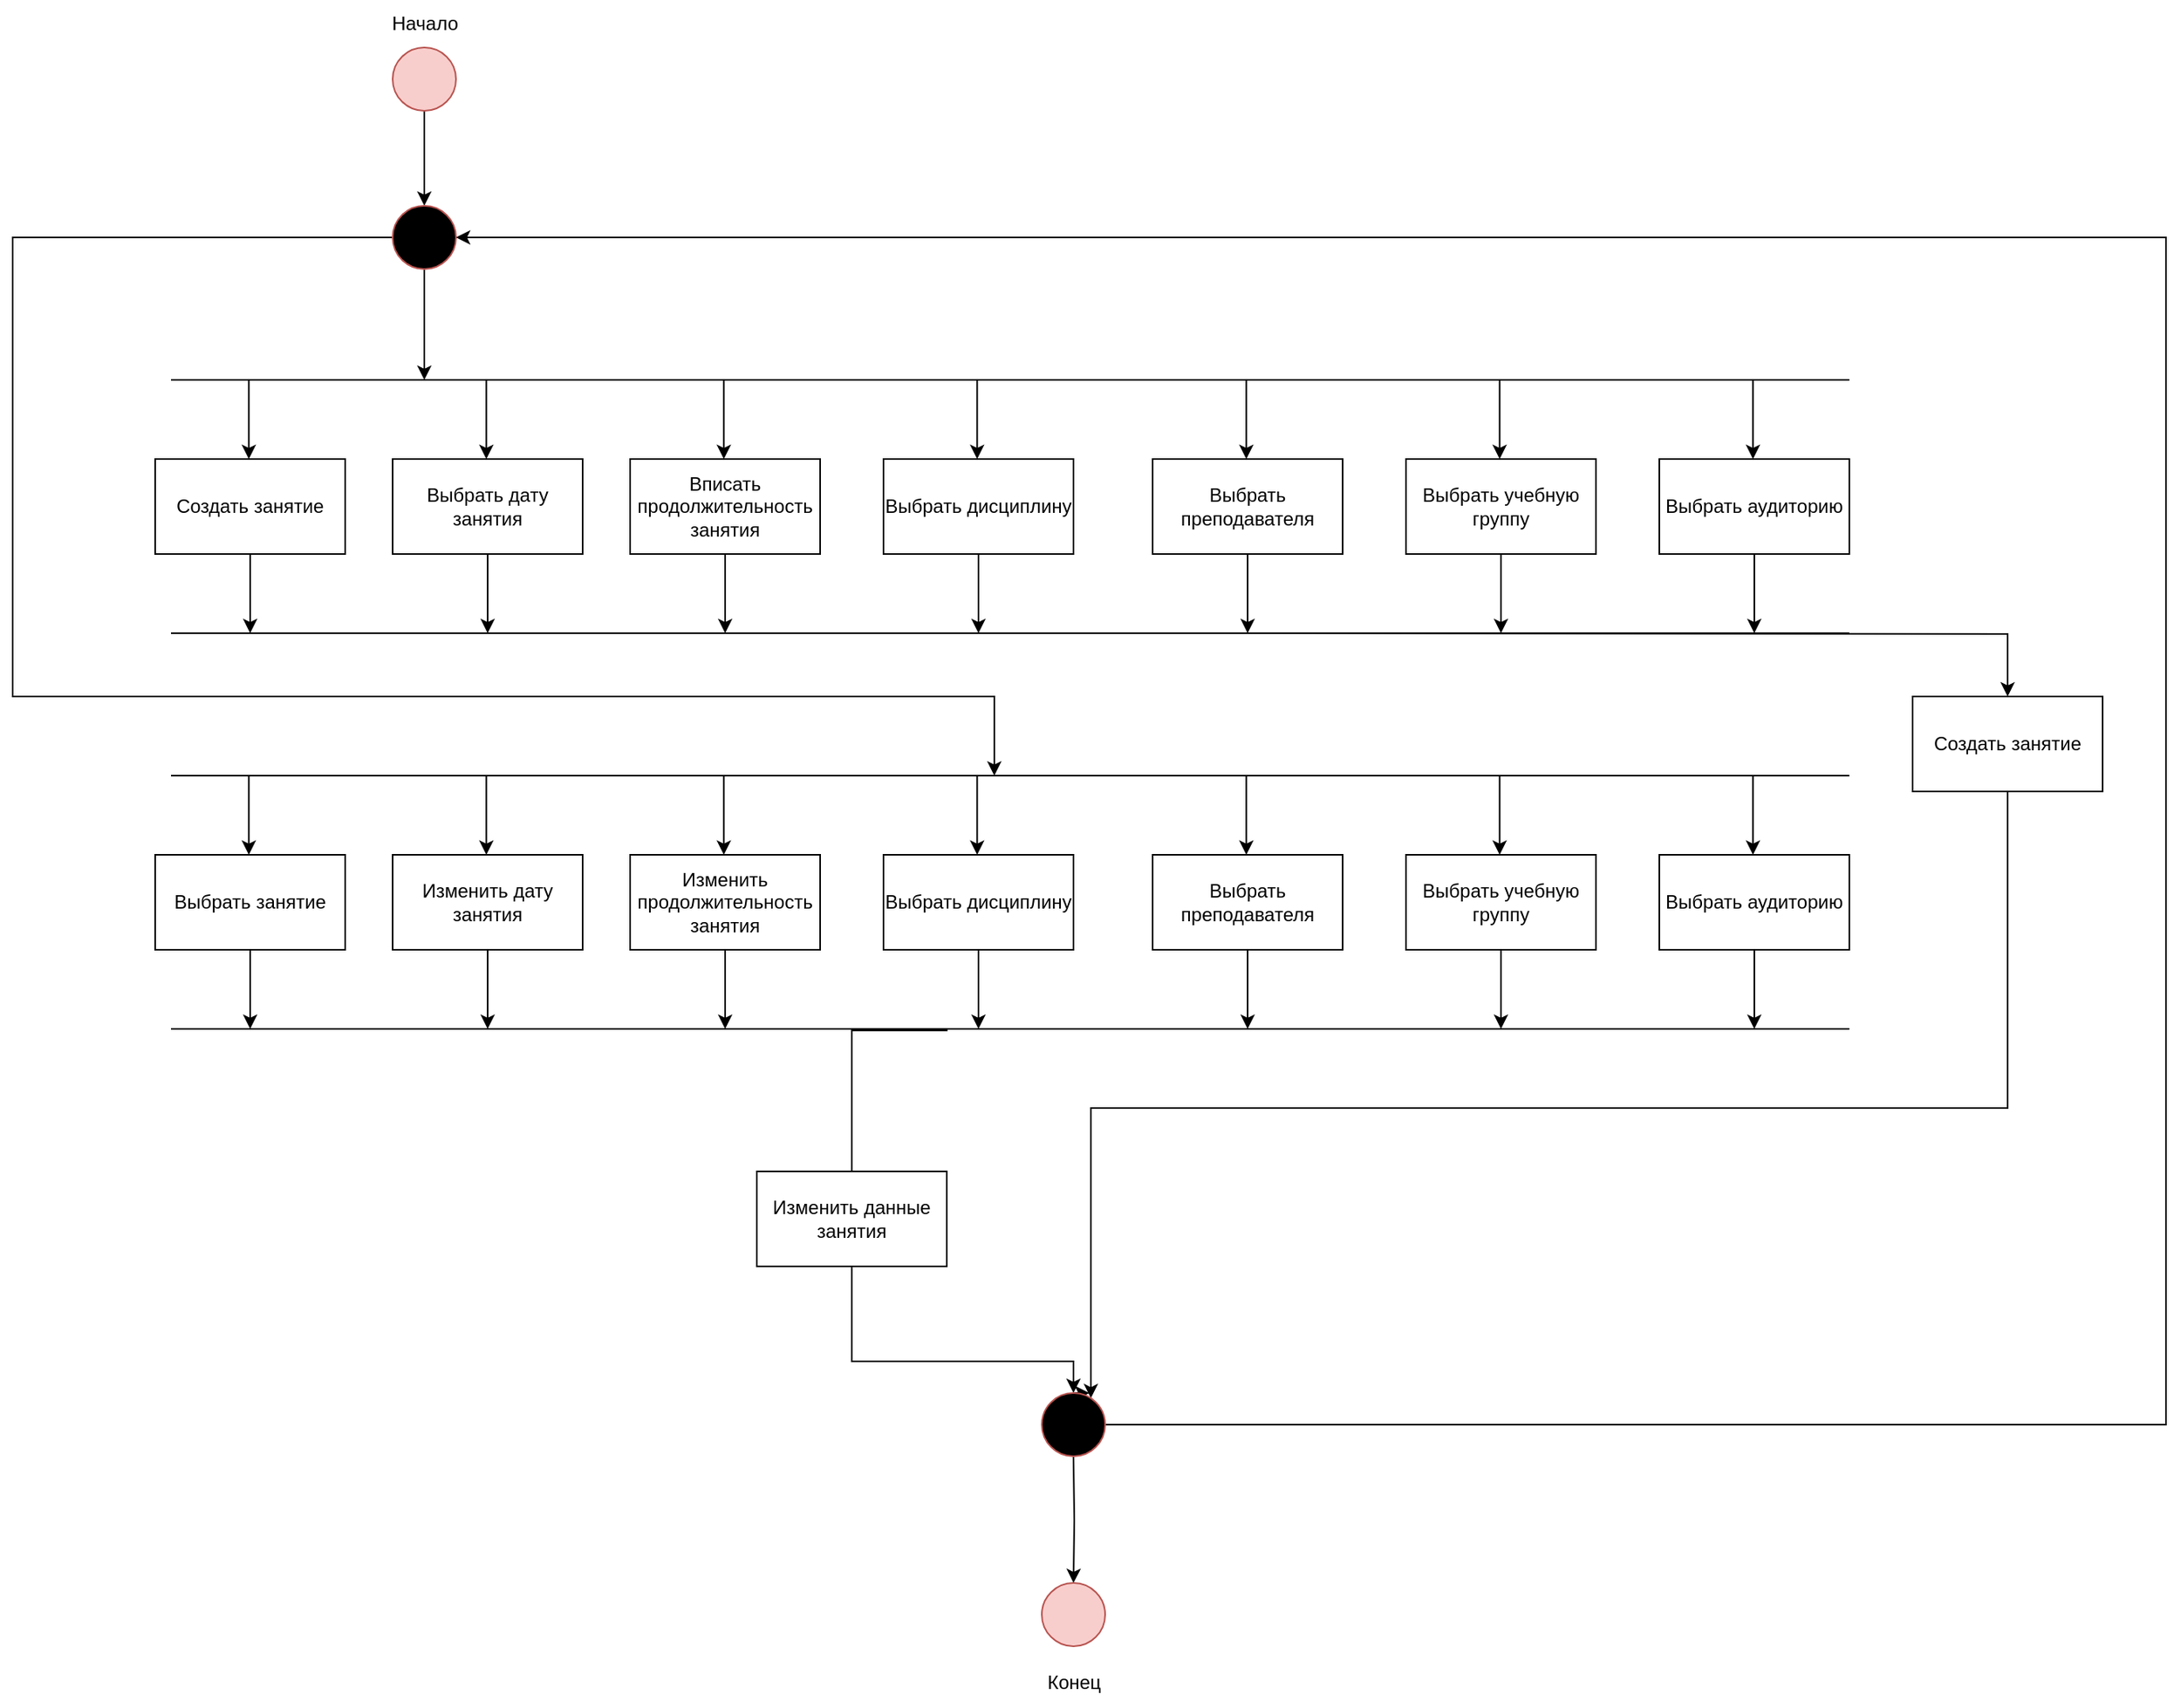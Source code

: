 <mxfile version="22.1.21" type="github" pages="3">
  <diagram name="Page-1" id="APp0cG6JQYRo6mk2IMLD">
    <mxGraphModel dx="682" dy="2228" grid="1" gridSize="10" guides="1" tooltips="1" connect="1" arrows="1" fold="1" page="1" pageScale="1" pageWidth="850" pageHeight="1100" math="0" shadow="0">
      <root>
        <mxCell id="0" />
        <mxCell id="1" parent="0" />
        <mxCell id="e_kRhuvgqJsIiY15jq1Q-4" value="" style="edgeStyle=orthogonalEdgeStyle;rounded=0;orthogonalLoop=1;jettySize=auto;html=1;" edge="1" parent="1" source="TOwJbUXCqbWIL33Sn3oK-2" target="e_kRhuvgqJsIiY15jq1Q-3">
          <mxGeometry relative="1" as="geometry" />
        </mxCell>
        <mxCell id="TOwJbUXCqbWIL33Sn3oK-2" value="" style="ellipse;whiteSpace=wrap;html=1;aspect=fixed;fillColor=#f8cecc;strokeColor=#b85450;" parent="1" vertex="1">
          <mxGeometry x="1300" y="20" width="40" height="40" as="geometry" />
        </mxCell>
        <mxCell id="TOwJbUXCqbWIL33Sn3oK-3" value="Начало" style="text;html=1;align=center;verticalAlign=middle;resizable=0;points=[];autosize=1;strokeColor=none;fillColor=none;" parent="1" vertex="1">
          <mxGeometry x="1285" y="-10" width="70" height="30" as="geometry" />
        </mxCell>
        <mxCell id="TOwJbUXCqbWIL33Sn3oK-32" value="" style="edgeStyle=orthogonalEdgeStyle;rounded=0;orthogonalLoop=1;jettySize=auto;html=1;" parent="1" target="TOwJbUXCqbWIL33Sn3oK-31" edge="1">
          <mxGeometry relative="1" as="geometry">
            <mxPoint x="1730.0" y="910" as="sourcePoint" />
          </mxGeometry>
        </mxCell>
        <mxCell id="TOwJbUXCqbWIL33Sn3oK-31" value="" style="ellipse;whiteSpace=wrap;html=1;aspect=fixed;fillColor=#f8cecc;strokeColor=#b85450;" parent="1" vertex="1">
          <mxGeometry x="1710" y="990" width="40" height="40" as="geometry" />
        </mxCell>
        <mxCell id="TOwJbUXCqbWIL33Sn3oK-35" value="Конец" style="text;html=1;align=center;verticalAlign=middle;resizable=0;points=[];autosize=1;strokeColor=none;fillColor=none;" parent="1" vertex="1">
          <mxGeometry x="1700" y="1038" width="60" height="30" as="geometry" />
        </mxCell>
        <mxCell id="e_kRhuvgqJsIiY15jq1Q-7" style="edgeStyle=orthogonalEdgeStyle;rounded=0;orthogonalLoop=1;jettySize=auto;html=1;" edge="1" parent="1" source="e_kRhuvgqJsIiY15jq1Q-3">
          <mxGeometry relative="1" as="geometry">
            <mxPoint x="1320" y="230" as="targetPoint" />
          </mxGeometry>
        </mxCell>
        <mxCell id="e_kRhuvgqJsIiY15jq1Q-59" style="edgeStyle=orthogonalEdgeStyle;rounded=0;orthogonalLoop=1;jettySize=auto;html=1;" edge="1" parent="1" source="e_kRhuvgqJsIiY15jq1Q-3">
          <mxGeometry relative="1" as="geometry">
            <mxPoint x="1680" y="480" as="targetPoint" />
            <Array as="points">
              <mxPoint x="1060" y="140" />
              <mxPoint x="1060" y="430" />
              <mxPoint x="1680" y="430" />
            </Array>
          </mxGeometry>
        </mxCell>
        <mxCell id="e_kRhuvgqJsIiY15jq1Q-3" value="" style="ellipse;whiteSpace=wrap;html=1;fillColor=#000000;strokeColor=#b85450;" vertex="1" parent="1">
          <mxGeometry x="1300" y="120" width="40" height="40" as="geometry" />
        </mxCell>
        <mxCell id="e_kRhuvgqJsIiY15jq1Q-5" value="" style="endArrow=none;html=1;rounded=0;" edge="1" parent="1">
          <mxGeometry width="50" height="50" relative="1" as="geometry">
            <mxPoint x="1160" y="230" as="sourcePoint" />
            <mxPoint x="2220" y="230" as="targetPoint" />
          </mxGeometry>
        </mxCell>
        <mxCell id="e_kRhuvgqJsIiY15jq1Q-9" value="Создать занятие" style="rounded=0;whiteSpace=wrap;html=1;" vertex="1" parent="1">
          <mxGeometry x="1150" y="280" width="120" height="60" as="geometry" />
        </mxCell>
        <mxCell id="e_kRhuvgqJsIiY15jq1Q-12" value="" style="endArrow=classic;html=1;rounded=0;exitX=0.5;exitY=1;exitDx=0;exitDy=0;" edge="1" parent="1" source="e_kRhuvgqJsIiY15jq1Q-9">
          <mxGeometry width="50" height="50" relative="1" as="geometry">
            <mxPoint x="1370" y="430" as="sourcePoint" />
            <mxPoint x="1210" y="390" as="targetPoint" />
          </mxGeometry>
        </mxCell>
        <mxCell id="e_kRhuvgqJsIiY15jq1Q-13" value="" style="endArrow=classic;html=1;rounded=0;exitX=0.5;exitY=1;exitDx=0;exitDy=0;" edge="1" parent="1">
          <mxGeometry width="50" height="50" relative="1" as="geometry">
            <mxPoint x="1209.17" y="230" as="sourcePoint" />
            <mxPoint x="1209.17" y="280" as="targetPoint" />
          </mxGeometry>
        </mxCell>
        <mxCell id="e_kRhuvgqJsIiY15jq1Q-14" value="Выбрать дату занятия" style="rounded=0;whiteSpace=wrap;html=1;" vertex="1" parent="1">
          <mxGeometry x="1300" y="280" width="120" height="60" as="geometry" />
        </mxCell>
        <mxCell id="e_kRhuvgqJsIiY15jq1Q-15" value="" style="endArrow=classic;html=1;rounded=0;exitX=0.5;exitY=1;exitDx=0;exitDy=0;" edge="1" parent="1" source="e_kRhuvgqJsIiY15jq1Q-14">
          <mxGeometry width="50" height="50" relative="1" as="geometry">
            <mxPoint x="1520" y="430" as="sourcePoint" />
            <mxPoint x="1360" y="390" as="targetPoint" />
          </mxGeometry>
        </mxCell>
        <mxCell id="e_kRhuvgqJsIiY15jq1Q-16" value="" style="endArrow=classic;html=1;rounded=0;exitX=0.5;exitY=1;exitDx=0;exitDy=0;" edge="1" parent="1">
          <mxGeometry width="50" height="50" relative="1" as="geometry">
            <mxPoint x="1359.17" y="230" as="sourcePoint" />
            <mxPoint x="1359.17" y="280" as="targetPoint" />
          </mxGeometry>
        </mxCell>
        <mxCell id="e_kRhuvgqJsIiY15jq1Q-17" value="Вписать продолжительность занятия" style="rounded=0;whiteSpace=wrap;html=1;" vertex="1" parent="1">
          <mxGeometry x="1450" y="280" width="120" height="60" as="geometry" />
        </mxCell>
        <mxCell id="e_kRhuvgqJsIiY15jq1Q-18" value="" style="endArrow=classic;html=1;rounded=0;exitX=0.5;exitY=1;exitDx=0;exitDy=0;" edge="1" parent="1" source="e_kRhuvgqJsIiY15jq1Q-17">
          <mxGeometry width="50" height="50" relative="1" as="geometry">
            <mxPoint x="1670" y="430" as="sourcePoint" />
            <mxPoint x="1510" y="390" as="targetPoint" />
          </mxGeometry>
        </mxCell>
        <mxCell id="e_kRhuvgqJsIiY15jq1Q-19" value="" style="endArrow=classic;html=1;rounded=0;exitX=0.5;exitY=1;exitDx=0;exitDy=0;" edge="1" parent="1">
          <mxGeometry width="50" height="50" relative="1" as="geometry">
            <mxPoint x="1509.17" y="230" as="sourcePoint" />
            <mxPoint x="1509.17" y="280" as="targetPoint" />
          </mxGeometry>
        </mxCell>
        <mxCell id="e_kRhuvgqJsIiY15jq1Q-20" value="Выбрать дисциплину" style="rounded=0;whiteSpace=wrap;html=1;" vertex="1" parent="1">
          <mxGeometry x="1610" y="280" width="120" height="60" as="geometry" />
        </mxCell>
        <mxCell id="e_kRhuvgqJsIiY15jq1Q-21" value="" style="endArrow=classic;html=1;rounded=0;exitX=0.5;exitY=1;exitDx=0;exitDy=0;" edge="1" parent="1" source="e_kRhuvgqJsIiY15jq1Q-20">
          <mxGeometry width="50" height="50" relative="1" as="geometry">
            <mxPoint x="1830" y="430" as="sourcePoint" />
            <mxPoint x="1670" y="390" as="targetPoint" />
          </mxGeometry>
        </mxCell>
        <mxCell id="e_kRhuvgqJsIiY15jq1Q-22" value="" style="endArrow=classic;html=1;rounded=0;exitX=0.5;exitY=1;exitDx=0;exitDy=0;" edge="1" parent="1">
          <mxGeometry width="50" height="50" relative="1" as="geometry">
            <mxPoint x="1669.17" y="230" as="sourcePoint" />
            <mxPoint x="1669.17" y="280" as="targetPoint" />
          </mxGeometry>
        </mxCell>
        <mxCell id="e_kRhuvgqJsIiY15jq1Q-26" value="Выбрать преподавателя" style="rounded=0;whiteSpace=wrap;html=1;" vertex="1" parent="1">
          <mxGeometry x="1780" y="280" width="120" height="60" as="geometry" />
        </mxCell>
        <mxCell id="e_kRhuvgqJsIiY15jq1Q-27" value="" style="endArrow=classic;html=1;rounded=0;exitX=0.5;exitY=1;exitDx=0;exitDy=0;" edge="1" parent="1" source="e_kRhuvgqJsIiY15jq1Q-26">
          <mxGeometry width="50" height="50" relative="1" as="geometry">
            <mxPoint x="2000" y="430" as="sourcePoint" />
            <mxPoint x="1840" y="390" as="targetPoint" />
          </mxGeometry>
        </mxCell>
        <mxCell id="e_kRhuvgqJsIiY15jq1Q-28" value="" style="endArrow=classic;html=1;rounded=0;exitX=0.5;exitY=1;exitDx=0;exitDy=0;" edge="1" parent="1">
          <mxGeometry width="50" height="50" relative="1" as="geometry">
            <mxPoint x="1839.17" y="230" as="sourcePoint" />
            <mxPoint x="1839.17" y="280" as="targetPoint" />
          </mxGeometry>
        </mxCell>
        <mxCell id="e_kRhuvgqJsIiY15jq1Q-29" value="Выбрать учебную группу" style="rounded=0;whiteSpace=wrap;html=1;" vertex="1" parent="1">
          <mxGeometry x="1940" y="280" width="120" height="60" as="geometry" />
        </mxCell>
        <mxCell id="e_kRhuvgqJsIiY15jq1Q-30" value="" style="endArrow=classic;html=1;rounded=0;exitX=0.5;exitY=1;exitDx=0;exitDy=0;" edge="1" parent="1" source="e_kRhuvgqJsIiY15jq1Q-29">
          <mxGeometry width="50" height="50" relative="1" as="geometry">
            <mxPoint x="2160" y="430" as="sourcePoint" />
            <mxPoint x="2000" y="390" as="targetPoint" />
          </mxGeometry>
        </mxCell>
        <mxCell id="e_kRhuvgqJsIiY15jq1Q-31" value="" style="endArrow=classic;html=1;rounded=0;exitX=0.5;exitY=1;exitDx=0;exitDy=0;" edge="1" parent="1">
          <mxGeometry width="50" height="50" relative="1" as="geometry">
            <mxPoint x="1999.17" y="230" as="sourcePoint" />
            <mxPoint x="1999.17" y="280" as="targetPoint" />
          </mxGeometry>
        </mxCell>
        <mxCell id="e_kRhuvgqJsIiY15jq1Q-32" value="Выбрать аудиторию" style="rounded=0;whiteSpace=wrap;html=1;" vertex="1" parent="1">
          <mxGeometry x="2100" y="280" width="120" height="60" as="geometry" />
        </mxCell>
        <mxCell id="e_kRhuvgqJsIiY15jq1Q-33" value="" style="endArrow=classic;html=1;rounded=0;exitX=0.5;exitY=1;exitDx=0;exitDy=0;" edge="1" parent="1" source="e_kRhuvgqJsIiY15jq1Q-32">
          <mxGeometry width="50" height="50" relative="1" as="geometry">
            <mxPoint x="2320" y="430" as="sourcePoint" />
            <mxPoint x="2160" y="390" as="targetPoint" />
          </mxGeometry>
        </mxCell>
        <mxCell id="e_kRhuvgqJsIiY15jq1Q-34" value="" style="endArrow=classic;html=1;rounded=0;exitX=0.5;exitY=1;exitDx=0;exitDy=0;" edge="1" parent="1">
          <mxGeometry width="50" height="50" relative="1" as="geometry">
            <mxPoint x="2159.17" y="230" as="sourcePoint" />
            <mxPoint x="2159.17" y="280" as="targetPoint" />
          </mxGeometry>
        </mxCell>
        <mxCell id="e_kRhuvgqJsIiY15jq1Q-35" value="" style="endArrow=none;html=1;rounded=0;" edge="1" parent="1">
          <mxGeometry width="50" height="50" relative="1" as="geometry">
            <mxPoint x="1160" y="390" as="sourcePoint" />
            <mxPoint x="2220" y="390" as="targetPoint" />
          </mxGeometry>
        </mxCell>
        <mxCell id="e_kRhuvgqJsIiY15jq1Q-36" value="" style="endArrow=none;html=1;rounded=0;" edge="1" parent="1">
          <mxGeometry width="50" height="50" relative="1" as="geometry">
            <mxPoint x="1160" y="480" as="sourcePoint" />
            <mxPoint x="2220" y="480" as="targetPoint" />
          </mxGeometry>
        </mxCell>
        <mxCell id="e_kRhuvgqJsIiY15jq1Q-37" value="Выбрать занятие" style="rounded=0;whiteSpace=wrap;html=1;" vertex="1" parent="1">
          <mxGeometry x="1150" y="530" width="120" height="60" as="geometry" />
        </mxCell>
        <mxCell id="e_kRhuvgqJsIiY15jq1Q-38" value="" style="endArrow=classic;html=1;rounded=0;exitX=0.5;exitY=1;exitDx=0;exitDy=0;" edge="1" parent="1" source="e_kRhuvgqJsIiY15jq1Q-37">
          <mxGeometry width="50" height="50" relative="1" as="geometry">
            <mxPoint x="1370" y="680" as="sourcePoint" />
            <mxPoint x="1210" y="640" as="targetPoint" />
          </mxGeometry>
        </mxCell>
        <mxCell id="e_kRhuvgqJsIiY15jq1Q-39" value="" style="endArrow=classic;html=1;rounded=0;exitX=0.5;exitY=1;exitDx=0;exitDy=0;" edge="1" parent="1">
          <mxGeometry width="50" height="50" relative="1" as="geometry">
            <mxPoint x="1209.17" y="480" as="sourcePoint" />
            <mxPoint x="1209.17" y="530" as="targetPoint" />
          </mxGeometry>
        </mxCell>
        <mxCell id="e_kRhuvgqJsIiY15jq1Q-40" value="Изменить дату занятия" style="rounded=0;whiteSpace=wrap;html=1;" vertex="1" parent="1">
          <mxGeometry x="1300" y="530" width="120" height="60" as="geometry" />
        </mxCell>
        <mxCell id="e_kRhuvgqJsIiY15jq1Q-41" value="" style="endArrow=classic;html=1;rounded=0;exitX=0.5;exitY=1;exitDx=0;exitDy=0;" edge="1" parent="1" source="e_kRhuvgqJsIiY15jq1Q-40">
          <mxGeometry width="50" height="50" relative="1" as="geometry">
            <mxPoint x="1520" y="680" as="sourcePoint" />
            <mxPoint x="1360" y="640" as="targetPoint" />
          </mxGeometry>
        </mxCell>
        <mxCell id="e_kRhuvgqJsIiY15jq1Q-42" value="" style="endArrow=classic;html=1;rounded=0;exitX=0.5;exitY=1;exitDx=0;exitDy=0;" edge="1" parent="1">
          <mxGeometry width="50" height="50" relative="1" as="geometry">
            <mxPoint x="1359.17" y="480" as="sourcePoint" />
            <mxPoint x="1359.17" y="530" as="targetPoint" />
          </mxGeometry>
        </mxCell>
        <mxCell id="e_kRhuvgqJsIiY15jq1Q-43" value="Изменить продолжительность занятия" style="rounded=0;whiteSpace=wrap;html=1;" vertex="1" parent="1">
          <mxGeometry x="1450" y="530" width="120" height="60" as="geometry" />
        </mxCell>
        <mxCell id="e_kRhuvgqJsIiY15jq1Q-44" value="" style="endArrow=classic;html=1;rounded=0;exitX=0.5;exitY=1;exitDx=0;exitDy=0;" edge="1" parent="1" source="e_kRhuvgqJsIiY15jq1Q-43">
          <mxGeometry width="50" height="50" relative="1" as="geometry">
            <mxPoint x="1670" y="680" as="sourcePoint" />
            <mxPoint x="1510" y="640" as="targetPoint" />
          </mxGeometry>
        </mxCell>
        <mxCell id="e_kRhuvgqJsIiY15jq1Q-45" value="" style="endArrow=classic;html=1;rounded=0;exitX=0.5;exitY=1;exitDx=0;exitDy=0;" edge="1" parent="1">
          <mxGeometry width="50" height="50" relative="1" as="geometry">
            <mxPoint x="1509.17" y="480" as="sourcePoint" />
            <mxPoint x="1509.17" y="530" as="targetPoint" />
          </mxGeometry>
        </mxCell>
        <mxCell id="e_kRhuvgqJsIiY15jq1Q-46" value="Выбрать дисциплину" style="rounded=0;whiteSpace=wrap;html=1;" vertex="1" parent="1">
          <mxGeometry x="1610" y="530" width="120" height="60" as="geometry" />
        </mxCell>
        <mxCell id="e_kRhuvgqJsIiY15jq1Q-47" value="" style="endArrow=classic;html=1;rounded=0;exitX=0.5;exitY=1;exitDx=0;exitDy=0;" edge="1" parent="1" source="e_kRhuvgqJsIiY15jq1Q-46">
          <mxGeometry width="50" height="50" relative="1" as="geometry">
            <mxPoint x="1830" y="680" as="sourcePoint" />
            <mxPoint x="1670" y="640" as="targetPoint" />
          </mxGeometry>
        </mxCell>
        <mxCell id="e_kRhuvgqJsIiY15jq1Q-48" value="" style="endArrow=classic;html=1;rounded=0;exitX=0.5;exitY=1;exitDx=0;exitDy=0;" edge="1" parent="1">
          <mxGeometry width="50" height="50" relative="1" as="geometry">
            <mxPoint x="1669.17" y="480" as="sourcePoint" />
            <mxPoint x="1669.17" y="530" as="targetPoint" />
          </mxGeometry>
        </mxCell>
        <mxCell id="e_kRhuvgqJsIiY15jq1Q-49" value="Выбрать преподавателя" style="rounded=0;whiteSpace=wrap;html=1;" vertex="1" parent="1">
          <mxGeometry x="1780" y="530" width="120" height="60" as="geometry" />
        </mxCell>
        <mxCell id="e_kRhuvgqJsIiY15jq1Q-50" value="" style="endArrow=classic;html=1;rounded=0;exitX=0.5;exitY=1;exitDx=0;exitDy=0;" edge="1" parent="1" source="e_kRhuvgqJsIiY15jq1Q-49">
          <mxGeometry width="50" height="50" relative="1" as="geometry">
            <mxPoint x="2000" y="680" as="sourcePoint" />
            <mxPoint x="1840" y="640" as="targetPoint" />
          </mxGeometry>
        </mxCell>
        <mxCell id="e_kRhuvgqJsIiY15jq1Q-51" value="" style="endArrow=classic;html=1;rounded=0;exitX=0.5;exitY=1;exitDx=0;exitDy=0;" edge="1" parent="1">
          <mxGeometry width="50" height="50" relative="1" as="geometry">
            <mxPoint x="1839.17" y="480" as="sourcePoint" />
            <mxPoint x="1839.17" y="530" as="targetPoint" />
          </mxGeometry>
        </mxCell>
        <mxCell id="e_kRhuvgqJsIiY15jq1Q-52" value="Выбрать учебную группу" style="rounded=0;whiteSpace=wrap;html=1;" vertex="1" parent="1">
          <mxGeometry x="1940" y="530" width="120" height="60" as="geometry" />
        </mxCell>
        <mxCell id="e_kRhuvgqJsIiY15jq1Q-53" value="" style="endArrow=classic;html=1;rounded=0;exitX=0.5;exitY=1;exitDx=0;exitDy=0;" edge="1" parent="1" source="e_kRhuvgqJsIiY15jq1Q-52">
          <mxGeometry width="50" height="50" relative="1" as="geometry">
            <mxPoint x="2160" y="680" as="sourcePoint" />
            <mxPoint x="2000" y="640" as="targetPoint" />
          </mxGeometry>
        </mxCell>
        <mxCell id="e_kRhuvgqJsIiY15jq1Q-54" value="" style="endArrow=classic;html=1;rounded=0;exitX=0.5;exitY=1;exitDx=0;exitDy=0;" edge="1" parent="1">
          <mxGeometry width="50" height="50" relative="1" as="geometry">
            <mxPoint x="1999.17" y="480" as="sourcePoint" />
            <mxPoint x="1999.17" y="530" as="targetPoint" />
          </mxGeometry>
        </mxCell>
        <mxCell id="e_kRhuvgqJsIiY15jq1Q-55" value="Выбрать аудиторию" style="rounded=0;whiteSpace=wrap;html=1;" vertex="1" parent="1">
          <mxGeometry x="2100" y="530" width="120" height="60" as="geometry" />
        </mxCell>
        <mxCell id="e_kRhuvgqJsIiY15jq1Q-56" value="" style="endArrow=classic;html=1;rounded=0;exitX=0.5;exitY=1;exitDx=0;exitDy=0;" edge="1" parent="1" source="e_kRhuvgqJsIiY15jq1Q-55">
          <mxGeometry width="50" height="50" relative="1" as="geometry">
            <mxPoint x="2320" y="680" as="sourcePoint" />
            <mxPoint x="2160" y="640" as="targetPoint" />
          </mxGeometry>
        </mxCell>
        <mxCell id="e_kRhuvgqJsIiY15jq1Q-57" value="" style="endArrow=classic;html=1;rounded=0;exitX=0.5;exitY=1;exitDx=0;exitDy=0;" edge="1" parent="1">
          <mxGeometry width="50" height="50" relative="1" as="geometry">
            <mxPoint x="2159.17" y="480" as="sourcePoint" />
            <mxPoint x="2159.17" y="530" as="targetPoint" />
          </mxGeometry>
        </mxCell>
        <mxCell id="e_kRhuvgqJsIiY15jq1Q-58" value="" style="endArrow=none;html=1;rounded=0;" edge="1" parent="1">
          <mxGeometry width="50" height="50" relative="1" as="geometry">
            <mxPoint x="1160" y="640" as="sourcePoint" />
            <mxPoint x="2220" y="640" as="targetPoint" />
          </mxGeometry>
        </mxCell>
        <mxCell id="e_kRhuvgqJsIiY15jq1Q-61" style="edgeStyle=orthogonalEdgeStyle;rounded=0;orthogonalLoop=1;jettySize=auto;html=1;" edge="1" parent="1" source="e_kRhuvgqJsIiY15jq1Q-63">
          <mxGeometry relative="1" as="geometry">
            <mxPoint x="1740" y="870" as="targetPoint" />
            <mxPoint x="1750" y="390" as="sourcePoint" />
            <Array as="points">
              <mxPoint x="1741" y="870" />
            </Array>
          </mxGeometry>
        </mxCell>
        <mxCell id="e_kRhuvgqJsIiY15jq1Q-62" value="" style="endArrow=classic;html=1;rounded=0;exitX=0.5;exitY=1;exitDx=0;exitDy=0;edgeStyle=orthogonalEdgeStyle;entryX=0.5;entryY=0;entryDx=0;entryDy=0;" edge="1" parent="1" target="e_kRhuvgqJsIiY15jq1Q-63">
          <mxGeometry width="50" height="50" relative="1" as="geometry">
            <mxPoint x="1650" y="640" as="sourcePoint" />
            <mxPoint x="1730" y="880" as="targetPoint" />
            <Array as="points">
              <mxPoint x="1590" y="641" />
              <mxPoint x="1590" y="850" />
              <mxPoint x="1730" y="850" />
            </Array>
          </mxGeometry>
        </mxCell>
        <mxCell id="e_kRhuvgqJsIiY15jq1Q-64" value="" style="edgeStyle=orthogonalEdgeStyle;rounded=0;orthogonalLoop=1;jettySize=auto;html=1;" edge="1" parent="1" source="e_kRhuvgqJsIiY15jq1Q-65" target="e_kRhuvgqJsIiY15jq1Q-63">
          <mxGeometry relative="1" as="geometry">
            <mxPoint x="1740" y="870" as="targetPoint" />
            <mxPoint x="1750" y="390" as="sourcePoint" />
            <Array as="points">
              <mxPoint x="2320" y="430" />
              <mxPoint x="2320" y="690" />
              <mxPoint x="1741" y="690" />
            </Array>
          </mxGeometry>
        </mxCell>
        <mxCell id="e_kRhuvgqJsIiY15jq1Q-68" style="edgeStyle=orthogonalEdgeStyle;rounded=0;orthogonalLoop=1;jettySize=auto;html=1;entryX=1;entryY=0.5;entryDx=0;entryDy=0;" edge="1" parent="1" source="e_kRhuvgqJsIiY15jq1Q-63" target="e_kRhuvgqJsIiY15jq1Q-3">
          <mxGeometry relative="1" as="geometry">
            <mxPoint x="2234" y="550" as="targetPoint" />
            <Array as="points">
              <mxPoint x="2420" y="890" />
              <mxPoint x="2420" y="140" />
            </Array>
          </mxGeometry>
        </mxCell>
        <mxCell id="e_kRhuvgqJsIiY15jq1Q-63" value="" style="ellipse;whiteSpace=wrap;html=1;fillColor=#000000;strokeColor=#b85450;" vertex="1" parent="1">
          <mxGeometry x="1710" y="870" width="40" height="40" as="geometry" />
        </mxCell>
        <mxCell id="e_kRhuvgqJsIiY15jq1Q-66" value="" style="edgeStyle=orthogonalEdgeStyle;rounded=0;orthogonalLoop=1;jettySize=auto;html=1;" edge="1" parent="1" target="e_kRhuvgqJsIiY15jq1Q-65">
          <mxGeometry relative="1" as="geometry">
            <mxPoint x="1741" y="873" as="targetPoint" />
            <mxPoint x="1750" y="390" as="sourcePoint" />
            <Array as="points" />
          </mxGeometry>
        </mxCell>
        <mxCell id="e_kRhuvgqJsIiY15jq1Q-65" value="Создать занятие" style="rounded=0;whiteSpace=wrap;html=1;" vertex="1" parent="1">
          <mxGeometry x="2260" y="430" width="120" height="60" as="geometry" />
        </mxCell>
        <mxCell id="e_kRhuvgqJsIiY15jq1Q-67" value="Изменить данные занятия" style="rounded=0;whiteSpace=wrap;html=1;" vertex="1" parent="1">
          <mxGeometry x="1530" y="730" width="120" height="60" as="geometry" />
        </mxCell>
      </root>
    </mxGraphModel>
  </diagram>
  <diagram id="yKNkUhcZlkQgDBh8bfxV" name="Page-2">
    <mxGraphModel dx="244" dy="1906" grid="1" gridSize="10" guides="1" tooltips="1" connect="1" arrows="1" fold="1" page="1" pageScale="1" pageWidth="850" pageHeight="1100" math="0" shadow="0">
      <root>
        <mxCell id="0" />
        <mxCell id="1" parent="0" />
        <mxCell id="UaCX0-0a11ZXsLbhnr7_-1" style="edgeStyle=orthogonalEdgeStyle;rounded=0;orthogonalLoop=1;jettySize=auto;html=1;entryX=0.5;entryY=0;entryDx=0;entryDy=0;" edge="1" parent="1" source="UaCX0-0a11ZXsLbhnr7_-2" target="UaCX0-0a11ZXsLbhnr7_-7">
          <mxGeometry relative="1" as="geometry" />
        </mxCell>
        <mxCell id="UaCX0-0a11ZXsLbhnr7_-2" value="" style="ellipse;whiteSpace=wrap;html=1;aspect=fixed;fillColor=#f8cecc;strokeColor=#b85450;" vertex="1" parent="1">
          <mxGeometry x="1300" y="20" width="80" height="80" as="geometry" />
        </mxCell>
        <mxCell id="UaCX0-0a11ZXsLbhnr7_-3" value="Начало" style="text;html=1;align=center;verticalAlign=middle;resizable=0;points=[];autosize=1;strokeColor=none;fillColor=none;" vertex="1" parent="1">
          <mxGeometry x="1305" y="-10" width="70" height="30" as="geometry" />
        </mxCell>
        <mxCell id="UaCX0-0a11ZXsLbhnr7_-4" style="edgeStyle=orthogonalEdgeStyle;rounded=0;orthogonalLoop=1;jettySize=auto;html=1;entryX=0.5;entryY=0;entryDx=0;entryDy=0;" edge="1" parent="1" source="UaCX0-0a11ZXsLbhnr7_-5" target="UaCX0-0a11ZXsLbhnr7_-10">
          <mxGeometry relative="1" as="geometry" />
        </mxCell>
        <mxCell id="UaCX0-0a11ZXsLbhnr7_-5" value="Авторизация" style="rounded=0;whiteSpace=wrap;html=1;" vertex="1" parent="1">
          <mxGeometry x="1280" y="350" width="120" height="60" as="geometry" />
        </mxCell>
        <mxCell id="UaCX0-0a11ZXsLbhnr7_-6" style="edgeStyle=orthogonalEdgeStyle;rounded=0;orthogonalLoop=1;jettySize=auto;html=1;entryX=0.5;entryY=0;entryDx=0;entryDy=0;" edge="1" parent="1" source="UaCX0-0a11ZXsLbhnr7_-7" target="UaCX0-0a11ZXsLbhnr7_-5">
          <mxGeometry relative="1" as="geometry" />
        </mxCell>
        <mxCell id="UaCX0-0a11ZXsLbhnr7_-7" value="" style="ellipse;whiteSpace=wrap;html=1;aspect=fixed;fillColor=#000000;" vertex="1" parent="1">
          <mxGeometry x="1320" y="270" width="40" height="40" as="geometry" />
        </mxCell>
        <mxCell id="UaCX0-0a11ZXsLbhnr7_-8" style="edgeStyle=orthogonalEdgeStyle;rounded=0;orthogonalLoop=1;jettySize=auto;html=1;entryX=0;entryY=0.5;entryDx=0;entryDy=0;" edge="1" parent="1" source="UaCX0-0a11ZXsLbhnr7_-10" target="UaCX0-0a11ZXsLbhnr7_-7">
          <mxGeometry relative="1" as="geometry">
            <Array as="points">
              <mxPoint x="1220" y="520" />
              <mxPoint x="1220" y="290" />
            </Array>
          </mxGeometry>
        </mxCell>
        <mxCell id="UaCX0-0a11ZXsLbhnr7_-9" value="" style="edgeStyle=orthogonalEdgeStyle;rounded=0;orthogonalLoop=1;jettySize=auto;html=1;" edge="1" parent="1" source="UaCX0-0a11ZXsLbhnr7_-10" target="UaCX0-0a11ZXsLbhnr7_-13">
          <mxGeometry relative="1" as="geometry" />
        </mxCell>
        <mxCell id="UaCX0-0a11ZXsLbhnr7_-10" value="Успешно &lt;br&gt;авторизован?" style="rhombus;whiteSpace=wrap;html=1;" vertex="1" parent="1">
          <mxGeometry x="1262.5" y="480" width="155" height="80" as="geometry" />
        </mxCell>
        <mxCell id="UaCX0-0a11ZXsLbhnr7_-11" value="Нет" style="text;html=1;align=center;verticalAlign=middle;resizable=0;points=[];autosize=1;strokeColor=none;fillColor=none;" vertex="1" parent="1">
          <mxGeometry x="1212.5" y="490" width="50" height="30" as="geometry" />
        </mxCell>
        <mxCell id="UaCX0-0a11ZXsLbhnr7_-12" value="" style="edgeStyle=orthogonalEdgeStyle;rounded=0;orthogonalLoop=1;jettySize=auto;html=1;" edge="1" parent="1" source="UaCX0-0a11ZXsLbhnr7_-13" target="UaCX0-0a11ZXsLbhnr7_-18">
          <mxGeometry relative="1" as="geometry" />
        </mxCell>
        <mxCell id="UaCX0-0a11ZXsLbhnr7_-13" value="Окно &quot;Расписание занятий&quot;" style="whiteSpace=wrap;html=1;" vertex="1" parent="1">
          <mxGeometry x="1440" y="610" width="120" height="60" as="geometry" />
        </mxCell>
        <mxCell id="UaCX0-0a11ZXsLbhnr7_-14" value="Да" style="text;html=1;align=center;verticalAlign=middle;resizable=0;points=[];autosize=1;strokeColor=none;fillColor=none;" vertex="1" parent="1">
          <mxGeometry x="1430" y="490" width="40" height="30" as="geometry" />
        </mxCell>
        <mxCell id="UaCX0-0a11ZXsLbhnr7_-15" value="" style="edgeStyle=orthogonalEdgeStyle;rounded=0;orthogonalLoop=1;jettySize=auto;html=1;" edge="1" parent="1" source="UaCX0-0a11ZXsLbhnr7_-18" target="UaCX0-0a11ZXsLbhnr7_-20">
          <mxGeometry relative="1" as="geometry" />
        </mxCell>
        <mxCell id="UaCX0-0a11ZXsLbhnr7_-16" value="" style="edgeStyle=orthogonalEdgeStyle;rounded=0;orthogonalLoop=1;jettySize=auto;html=1;" edge="1" parent="1" source="UaCX0-0a11ZXsLbhnr7_-18" target="UaCX0-0a11ZXsLbhnr7_-22">
          <mxGeometry relative="1" as="geometry" />
        </mxCell>
        <mxCell id="UaCX0-0a11ZXsLbhnr7_-17" value="" style="edgeStyle=orthogonalEdgeStyle;rounded=0;orthogonalLoop=1;jettySize=auto;html=1;" edge="1" parent="1" source="UaCX0-0a11ZXsLbhnr7_-18" target="UaCX0-0a11ZXsLbhnr7_-24">
          <mxGeometry relative="1" as="geometry" />
        </mxCell>
        <mxCell id="UaCX0-0a11ZXsLbhnr7_-18" value="Выбор занятия" style="whiteSpace=wrap;html=1;" vertex="1" parent="1">
          <mxGeometry x="1440" y="750" width="120" height="60" as="geometry" />
        </mxCell>
        <mxCell id="UaCX0-0a11ZXsLbhnr7_-19" style="edgeStyle=orthogonalEdgeStyle;rounded=0;orthogonalLoop=1;jettySize=auto;html=1;entryX=0;entryY=0.5;entryDx=0;entryDy=0;" edge="1" parent="1" source="UaCX0-0a11ZXsLbhnr7_-20" target="UaCX0-0a11ZXsLbhnr7_-27">
          <mxGeometry relative="1" as="geometry" />
        </mxCell>
        <mxCell id="UaCX0-0a11ZXsLbhnr7_-20" value="Создание домашнего задания" style="whiteSpace=wrap;html=1;" vertex="1" parent="1">
          <mxGeometry x="1240" y="890" width="120" height="60" as="geometry" />
        </mxCell>
        <mxCell id="UaCX0-0a11ZXsLbhnr7_-21" style="edgeStyle=orthogonalEdgeStyle;rounded=0;orthogonalLoop=1;jettySize=auto;html=1;entryX=0.5;entryY=0;entryDx=0;entryDy=0;" edge="1" parent="1" source="UaCX0-0a11ZXsLbhnr7_-22" target="UaCX0-0a11ZXsLbhnr7_-27">
          <mxGeometry relative="1" as="geometry" />
        </mxCell>
        <mxCell id="UaCX0-0a11ZXsLbhnr7_-22" value="Редактирование домашнего задания" style="whiteSpace=wrap;html=1;" vertex="1" parent="1">
          <mxGeometry x="1440" y="890" width="120" height="60" as="geometry" />
        </mxCell>
        <mxCell id="UaCX0-0a11ZXsLbhnr7_-23" style="edgeStyle=orthogonalEdgeStyle;rounded=0;orthogonalLoop=1;jettySize=auto;html=1;entryX=1;entryY=0.5;entryDx=0;entryDy=0;" edge="1" parent="1" source="UaCX0-0a11ZXsLbhnr7_-24" target="UaCX0-0a11ZXsLbhnr7_-27">
          <mxGeometry relative="1" as="geometry" />
        </mxCell>
        <mxCell id="UaCX0-0a11ZXsLbhnr7_-24" value="Удаление домашнего задания" style="whiteSpace=wrap;html=1;" vertex="1" parent="1">
          <mxGeometry x="1660" y="890" width="120" height="60" as="geometry" />
        </mxCell>
        <mxCell id="UaCX0-0a11ZXsLbhnr7_-25" style="edgeStyle=orthogonalEdgeStyle;rounded=0;orthogonalLoop=1;jettySize=auto;html=1;entryX=0;entryY=0.5;entryDx=0;entryDy=0;" edge="1" parent="1" source="UaCX0-0a11ZXsLbhnr7_-27" target="UaCX0-0a11ZXsLbhnr7_-13">
          <mxGeometry relative="1" as="geometry">
            <Array as="points">
              <mxPoint x="1210" y="1120" />
              <mxPoint x="1210" y="640" />
            </Array>
          </mxGeometry>
        </mxCell>
        <mxCell id="UaCX0-0a11ZXsLbhnr7_-26" value="" style="edgeStyle=orthogonalEdgeStyle;rounded=0;orthogonalLoop=1;jettySize=auto;html=1;" edge="1" parent="1" source="UaCX0-0a11ZXsLbhnr7_-27" target="UaCX0-0a11ZXsLbhnr7_-28">
          <mxGeometry relative="1" as="geometry" />
        </mxCell>
        <mxCell id="UaCX0-0a11ZXsLbhnr7_-27" value="" style="ellipse;whiteSpace=wrap;html=1;aspect=fixed;fillColor=#000000;" vertex="1" parent="1">
          <mxGeometry x="1480" y="1080" width="40" height="40" as="geometry" />
        </mxCell>
        <mxCell id="UaCX0-0a11ZXsLbhnr7_-28" value="" style="ellipse;whiteSpace=wrap;html=1;aspect=fixed;fillColor=#f8cecc;strokeColor=#b85450;" vertex="1" parent="1">
          <mxGeometry x="1480" y="1200" width="40" height="40" as="geometry" />
        </mxCell>
        <mxCell id="UaCX0-0a11ZXsLbhnr7_-29" value="Конец" style="text;html=1;align=center;verticalAlign=middle;resizable=0;points=[];autosize=1;strokeColor=none;fillColor=none;" vertex="1" parent="1">
          <mxGeometry x="1470" y="1248" width="60" height="30" as="geometry" />
        </mxCell>
      </root>
    </mxGraphModel>
  </diagram>
  <diagram id="qRaeXnxmbMfoDpTjtHui" name="Page-3">
    <mxGraphModel dx="51" dy="1764" grid="1" gridSize="10" guides="1" tooltips="1" connect="1" arrows="1" fold="1" page="1" pageScale="1" pageWidth="850" pageHeight="1100" math="0" shadow="0">
      <root>
        <mxCell id="0" />
        <mxCell id="1" parent="0" />
        <mxCell id="DlBr2IMfEyJNyztBJlMq-1" style="edgeStyle=orthogonalEdgeStyle;rounded=0;orthogonalLoop=1;jettySize=auto;html=1;entryX=0.5;entryY=0;entryDx=0;entryDy=0;" edge="1" parent="1" source="DlBr2IMfEyJNyztBJlMq-2" target="DlBr2IMfEyJNyztBJlMq-7">
          <mxGeometry relative="1" as="geometry" />
        </mxCell>
        <mxCell id="DlBr2IMfEyJNyztBJlMq-2" value="" style="ellipse;whiteSpace=wrap;html=1;aspect=fixed;fillColor=#f8cecc;strokeColor=#b85450;" vertex="1" parent="1">
          <mxGeometry x="1300" y="20" width="80" height="80" as="geometry" />
        </mxCell>
        <mxCell id="DlBr2IMfEyJNyztBJlMq-3" value="Начало" style="text;html=1;align=center;verticalAlign=middle;resizable=0;points=[];autosize=1;strokeColor=none;fillColor=none;" vertex="1" parent="1">
          <mxGeometry x="1305" y="-10" width="70" height="30" as="geometry" />
        </mxCell>
        <mxCell id="DlBr2IMfEyJNyztBJlMq-4" style="edgeStyle=orthogonalEdgeStyle;rounded=0;orthogonalLoop=1;jettySize=auto;html=1;entryX=0.5;entryY=0;entryDx=0;entryDy=0;" edge="1" parent="1" source="DlBr2IMfEyJNyztBJlMq-5" target="DlBr2IMfEyJNyztBJlMq-10">
          <mxGeometry relative="1" as="geometry" />
        </mxCell>
        <mxCell id="DlBr2IMfEyJNyztBJlMq-5" value="Авторизация" style="rounded=0;whiteSpace=wrap;html=1;" vertex="1" parent="1">
          <mxGeometry x="1280" y="350" width="120" height="60" as="geometry" />
        </mxCell>
        <mxCell id="DlBr2IMfEyJNyztBJlMq-6" style="edgeStyle=orthogonalEdgeStyle;rounded=0;orthogonalLoop=1;jettySize=auto;html=1;entryX=0.5;entryY=0;entryDx=0;entryDy=0;" edge="1" parent="1" source="DlBr2IMfEyJNyztBJlMq-7" target="DlBr2IMfEyJNyztBJlMq-5">
          <mxGeometry relative="1" as="geometry" />
        </mxCell>
        <mxCell id="DlBr2IMfEyJNyztBJlMq-7" value="" style="ellipse;whiteSpace=wrap;html=1;aspect=fixed;fillColor=#000000;" vertex="1" parent="1">
          <mxGeometry x="1320" y="270" width="40" height="40" as="geometry" />
        </mxCell>
        <mxCell id="DlBr2IMfEyJNyztBJlMq-8" style="edgeStyle=orthogonalEdgeStyle;rounded=0;orthogonalLoop=1;jettySize=auto;html=1;entryX=0;entryY=0.5;entryDx=0;entryDy=0;" edge="1" parent="1" source="DlBr2IMfEyJNyztBJlMq-10" target="DlBr2IMfEyJNyztBJlMq-7">
          <mxGeometry relative="1" as="geometry">
            <Array as="points">
              <mxPoint x="1220" y="520" />
              <mxPoint x="1220" y="290" />
            </Array>
          </mxGeometry>
        </mxCell>
        <mxCell id="DlBr2IMfEyJNyztBJlMq-9" value="" style="edgeStyle=orthogonalEdgeStyle;rounded=0;orthogonalLoop=1;jettySize=auto;html=1;" edge="1" parent="1" source="DlBr2IMfEyJNyztBJlMq-10" target="DlBr2IMfEyJNyztBJlMq-13">
          <mxGeometry relative="1" as="geometry" />
        </mxCell>
        <mxCell id="DlBr2IMfEyJNyztBJlMq-10" value="Успешно &lt;br&gt;авторизован?" style="rhombus;whiteSpace=wrap;html=1;" vertex="1" parent="1">
          <mxGeometry x="1262.5" y="480" width="155" height="80" as="geometry" />
        </mxCell>
        <mxCell id="DlBr2IMfEyJNyztBJlMq-11" value="Нет" style="text;html=1;align=center;verticalAlign=middle;resizable=0;points=[];autosize=1;strokeColor=none;fillColor=none;" vertex="1" parent="1">
          <mxGeometry x="1212.5" y="490" width="50" height="30" as="geometry" />
        </mxCell>
        <mxCell id="DlBr2IMfEyJNyztBJlMq-12" value="" style="edgeStyle=orthogonalEdgeStyle;rounded=0;orthogonalLoop=1;jettySize=auto;html=1;" edge="1" parent="1" source="DlBr2IMfEyJNyztBJlMq-13" target="DlBr2IMfEyJNyztBJlMq-18">
          <mxGeometry relative="1" as="geometry" />
        </mxCell>
        <mxCell id="DlBr2IMfEyJNyztBJlMq-13" value="Окно &quot;Расписание занятий&quot;" style="whiteSpace=wrap;html=1;" vertex="1" parent="1">
          <mxGeometry x="1440" y="610" width="120" height="60" as="geometry" />
        </mxCell>
        <mxCell id="DlBr2IMfEyJNyztBJlMq-14" value="Да" style="text;html=1;align=center;verticalAlign=middle;resizable=0;points=[];autosize=1;strokeColor=none;fillColor=none;" vertex="1" parent="1">
          <mxGeometry x="1430" y="490" width="40" height="30" as="geometry" />
        </mxCell>
        <mxCell id="DlBr2IMfEyJNyztBJlMq-16" value="" style="edgeStyle=orthogonalEdgeStyle;rounded=0;orthogonalLoop=1;jettySize=auto;html=1;" edge="1" parent="1" source="DlBr2IMfEyJNyztBJlMq-18" target="DlBr2IMfEyJNyztBJlMq-22">
          <mxGeometry relative="1" as="geometry" />
        </mxCell>
        <mxCell id="DlBr2IMfEyJNyztBJlMq-18" value="Просмотр занятий" style="whiteSpace=wrap;html=1;" vertex="1" parent="1">
          <mxGeometry x="1440" y="720" width="120" height="60" as="geometry" />
        </mxCell>
        <mxCell id="DlBr2IMfEyJNyztBJlMq-31" value="" style="edgeStyle=orthogonalEdgeStyle;rounded=0;orthogonalLoop=1;jettySize=auto;html=1;" edge="1" parent="1" source="DlBr2IMfEyJNyztBJlMq-22" target="DlBr2IMfEyJNyztBJlMq-30">
          <mxGeometry relative="1" as="geometry" />
        </mxCell>
        <mxCell id="DlBr2IMfEyJNyztBJlMq-36" style="edgeStyle=orthogonalEdgeStyle;rounded=0;orthogonalLoop=1;jettySize=auto;html=1;entryX=0;entryY=0.5;entryDx=0;entryDy=0;" edge="1" parent="1" source="DlBr2IMfEyJNyztBJlMq-22" target="DlBr2IMfEyJNyztBJlMq-13">
          <mxGeometry relative="1" as="geometry">
            <Array as="points">
              <mxPoint x="1210" y="860" />
              <mxPoint x="1210" y="640" />
            </Array>
          </mxGeometry>
        </mxCell>
        <mxCell id="DlBr2IMfEyJNyztBJlMq-22" value="Выбор занятия" style="whiteSpace=wrap;html=1;" vertex="1" parent="1">
          <mxGeometry x="1440" y="830" width="120" height="60" as="geometry" />
        </mxCell>
        <mxCell id="DlBr2IMfEyJNyztBJlMq-25" style="edgeStyle=orthogonalEdgeStyle;rounded=0;orthogonalLoop=1;jettySize=auto;html=1;entryX=0;entryY=0.5;entryDx=0;entryDy=0;" edge="1" parent="1" source="DlBr2IMfEyJNyztBJlMq-27" target="DlBr2IMfEyJNyztBJlMq-13">
          <mxGeometry relative="1" as="geometry">
            <Array as="points">
              <mxPoint x="1210" y="1120" />
              <mxPoint x="1210" y="640" />
            </Array>
          </mxGeometry>
        </mxCell>
        <mxCell id="DlBr2IMfEyJNyztBJlMq-26" value="" style="edgeStyle=orthogonalEdgeStyle;rounded=0;orthogonalLoop=1;jettySize=auto;html=1;" edge="1" parent="1" source="DlBr2IMfEyJNyztBJlMq-27" target="DlBr2IMfEyJNyztBJlMq-28">
          <mxGeometry relative="1" as="geometry" />
        </mxCell>
        <mxCell id="DlBr2IMfEyJNyztBJlMq-27" value="" style="ellipse;whiteSpace=wrap;html=1;aspect=fixed;fillColor=#000000;" vertex="1" parent="1">
          <mxGeometry x="1480" y="1080" width="40" height="40" as="geometry" />
        </mxCell>
        <mxCell id="DlBr2IMfEyJNyztBJlMq-28" value="" style="ellipse;whiteSpace=wrap;html=1;aspect=fixed;fillColor=#f8cecc;strokeColor=#b85450;" vertex="1" parent="1">
          <mxGeometry x="1480" y="1200" width="40" height="40" as="geometry" />
        </mxCell>
        <mxCell id="DlBr2IMfEyJNyztBJlMq-29" value="Конец" style="text;html=1;align=center;verticalAlign=middle;resizable=0;points=[];autosize=1;strokeColor=none;fillColor=none;" vertex="1" parent="1">
          <mxGeometry x="1470" y="1248" width="60" height="30" as="geometry" />
        </mxCell>
        <mxCell id="DlBr2IMfEyJNyztBJlMq-32" style="edgeStyle=orthogonalEdgeStyle;rounded=0;orthogonalLoop=1;jettySize=auto;html=1;entryX=0.5;entryY=0;entryDx=0;entryDy=0;" edge="1" parent="1" source="DlBr2IMfEyJNyztBJlMq-30" target="DlBr2IMfEyJNyztBJlMq-27">
          <mxGeometry relative="1" as="geometry" />
        </mxCell>
        <mxCell id="DlBr2IMfEyJNyztBJlMq-37" style="edgeStyle=orthogonalEdgeStyle;rounded=0;orthogonalLoop=1;jettySize=auto;html=1;entryX=0;entryY=0.5;entryDx=0;entryDy=0;" edge="1" parent="1" source="DlBr2IMfEyJNyztBJlMq-30" target="DlBr2IMfEyJNyztBJlMq-13">
          <mxGeometry relative="1" as="geometry">
            <Array as="points">
              <mxPoint x="1210" y="980" />
              <mxPoint x="1210" y="640" />
            </Array>
          </mxGeometry>
        </mxCell>
        <mxCell id="DlBr2IMfEyJNyztBJlMq-30" value="Просмотр домашнего занятия" style="whiteSpace=wrap;html=1;" vertex="1" parent="1">
          <mxGeometry x="1440" y="950" width="120" height="60" as="geometry" />
        </mxCell>
      </root>
    </mxGraphModel>
  </diagram>
</mxfile>
